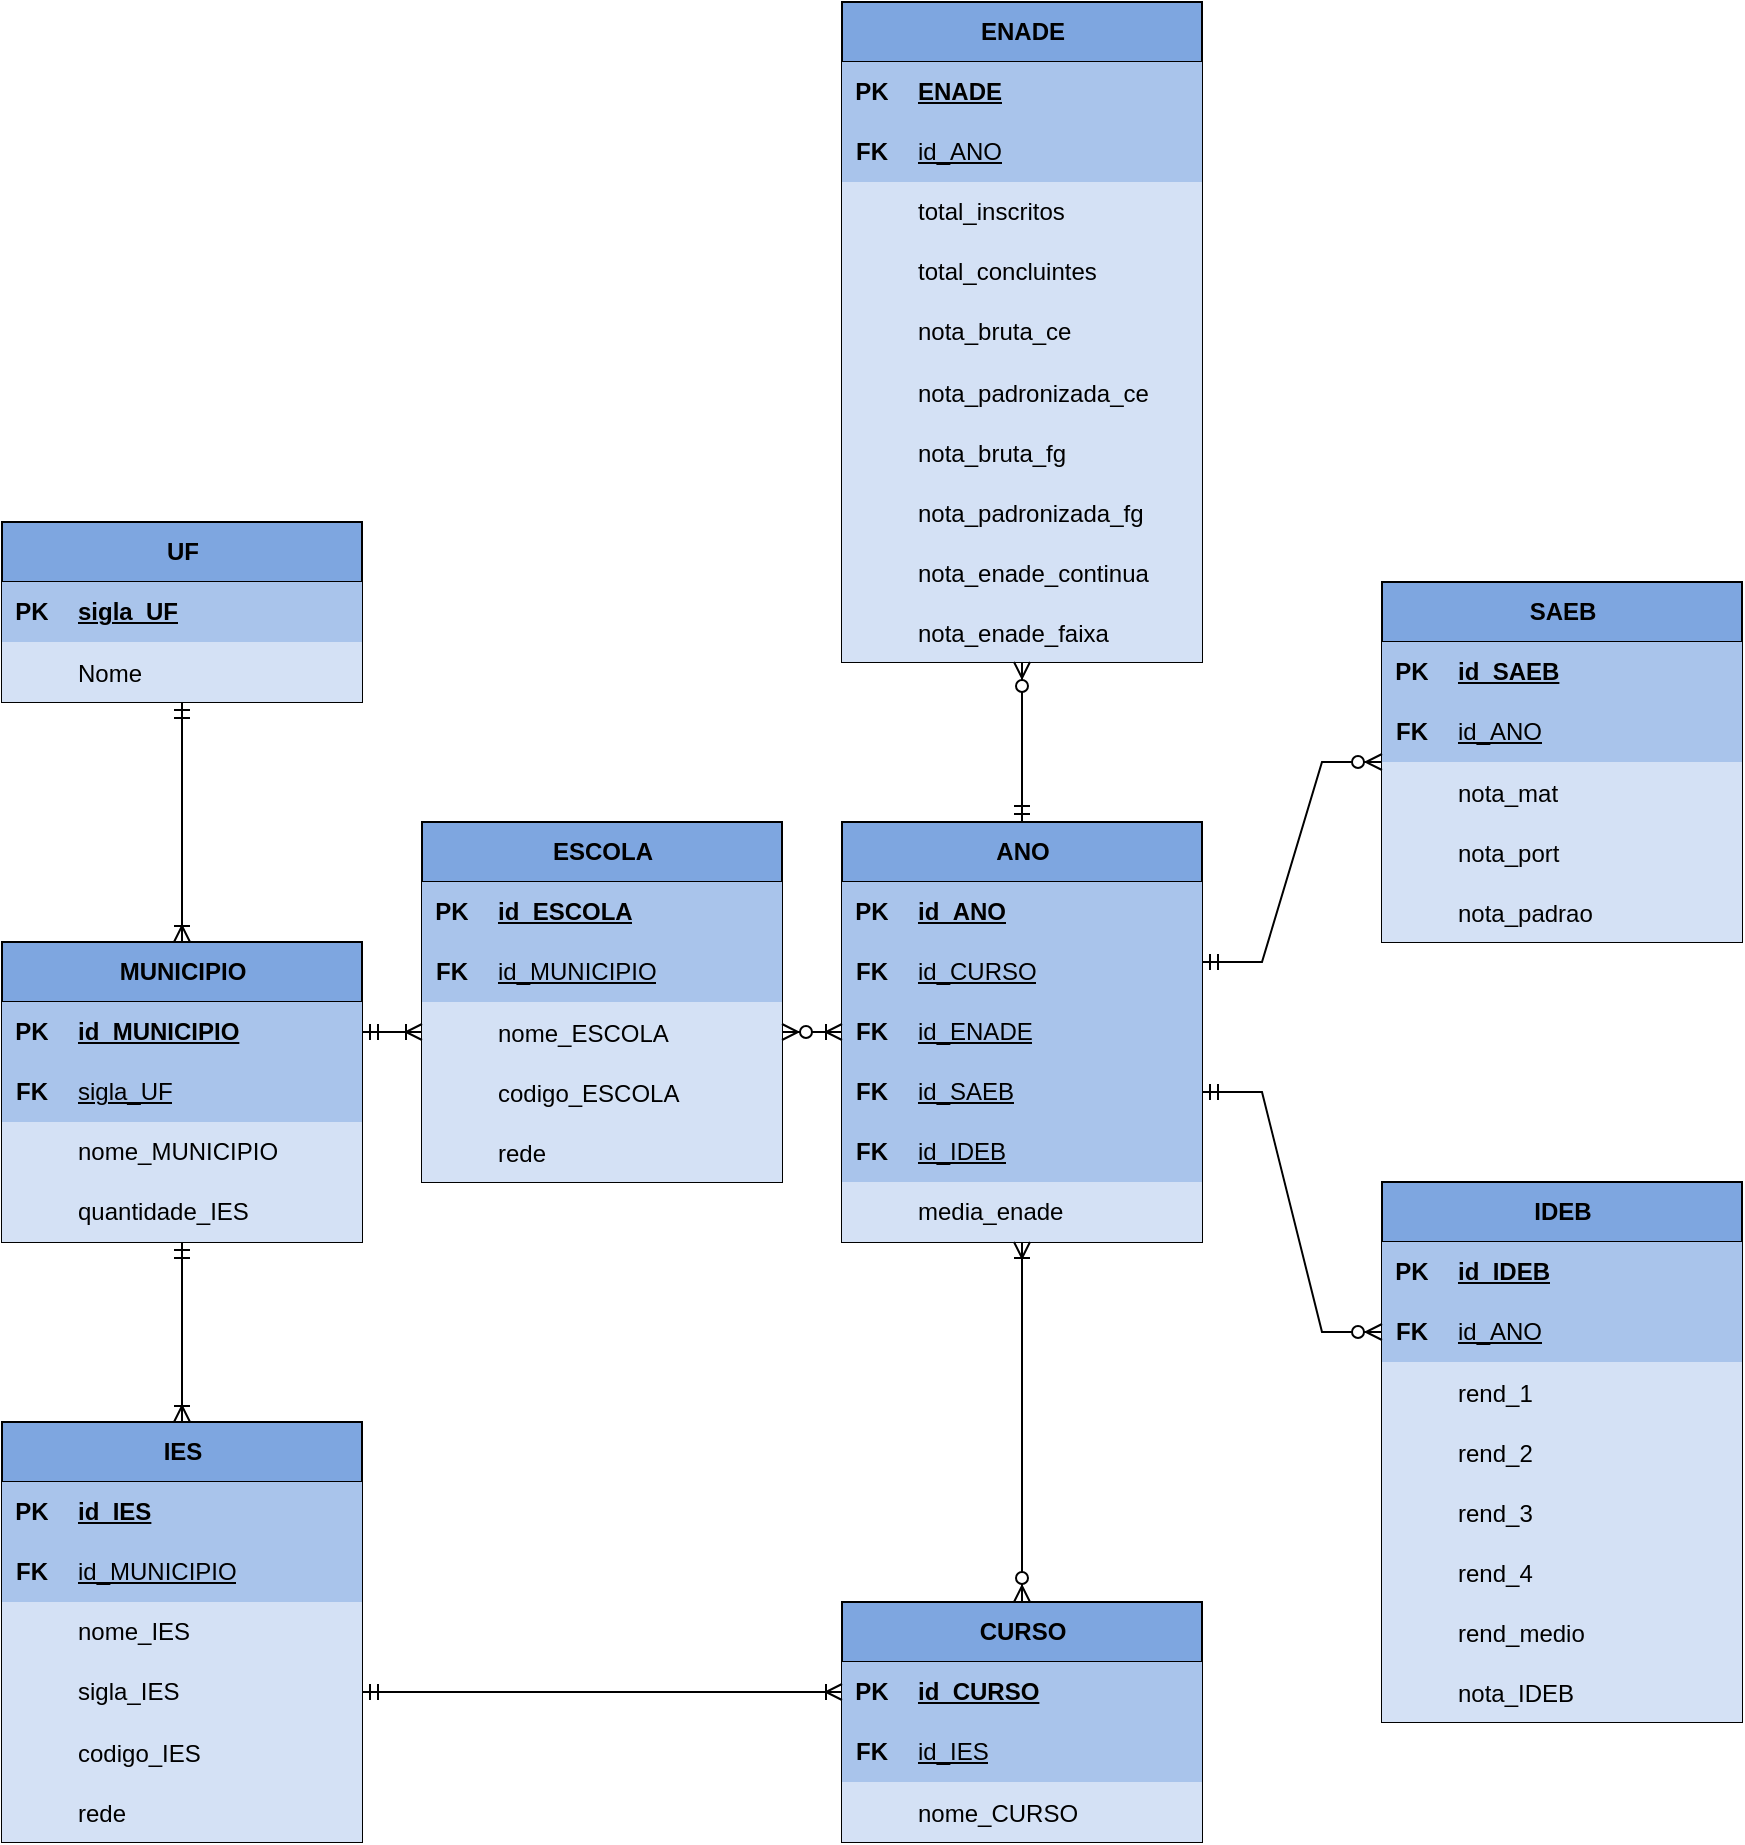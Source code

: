 <mxfile version="26.2.10">
  <diagram name="Page-1" id="yk5Jdl7THJBFAHRKWnVU">
    <mxGraphModel dx="1170" dy="3010" grid="1" gridSize="10" guides="1" tooltips="1" connect="1" arrows="1" fold="1" page="1" pageScale="1" pageWidth="850" pageHeight="1100" math="0" shadow="0">
      <root>
        <mxCell id="0" />
        <mxCell id="1" parent="0" />
        <mxCell id="OqA7PKF12Nes_VgWglZE-1" value="IES" style="shape=table;startSize=30;container=1;collapsible=1;childLayout=tableLayout;fixedRows=1;rowLines=0;fontStyle=1;align=center;resizeLast=1;html=1;fillColor=#7EA6E0;" parent="1" vertex="1">
          <mxGeometry x="320" y="400" width="180" height="210" as="geometry" />
        </mxCell>
        <mxCell id="OqA7PKF12Nes_VgWglZE-2" value="" style="shape=tableRow;horizontal=0;startSize=0;swimlaneHead=0;swimlaneBody=0;fillColor=none;collapsible=0;dropTarget=0;points=[[0,0.5],[1,0.5]];portConstraint=eastwest;top=0;left=0;right=0;bottom=1;" parent="OqA7PKF12Nes_VgWglZE-1" vertex="1">
          <mxGeometry y="30" width="180" height="30" as="geometry" />
        </mxCell>
        <mxCell id="OqA7PKF12Nes_VgWglZE-3" value="PK" style="shape=partialRectangle;connectable=0;fillColor=#A9C4EB;top=0;left=0;bottom=0;right=0;fontStyle=1;overflow=hidden;whiteSpace=wrap;html=1;" parent="OqA7PKF12Nes_VgWglZE-2" vertex="1">
          <mxGeometry width="30" height="30" as="geometry">
            <mxRectangle width="30" height="30" as="alternateBounds" />
          </mxGeometry>
        </mxCell>
        <mxCell id="OqA7PKF12Nes_VgWglZE-4" value="id_IES" style="shape=partialRectangle;connectable=0;fillColor=#A9C4EB;top=0;left=0;bottom=0;right=0;align=left;spacingLeft=6;fontStyle=5;overflow=hidden;whiteSpace=wrap;html=1;" parent="OqA7PKF12Nes_VgWglZE-2" vertex="1">
          <mxGeometry x="30" width="150" height="30" as="geometry">
            <mxRectangle width="150" height="30" as="alternateBounds" />
          </mxGeometry>
        </mxCell>
        <mxCell id="iJt-SOKbsyKcpbMUrwAf-49" value="" style="shape=tableRow;horizontal=0;startSize=0;swimlaneHead=0;swimlaneBody=0;fillColor=none;collapsible=0;dropTarget=0;points=[[0,0.5],[1,0.5]];portConstraint=eastwest;top=0;left=0;right=0;bottom=0;" parent="OqA7PKF12Nes_VgWglZE-1" vertex="1">
          <mxGeometry y="60" width="180" height="30" as="geometry" />
        </mxCell>
        <mxCell id="iJt-SOKbsyKcpbMUrwAf-50" value="&lt;b&gt;FK&lt;/b&gt;" style="shape=partialRectangle;connectable=0;fillColor=#A9C4EB;top=0;left=0;bottom=0;right=0;fontStyle=0;overflow=hidden;whiteSpace=wrap;html=1;" parent="iJt-SOKbsyKcpbMUrwAf-49" vertex="1">
          <mxGeometry width="30" height="30" as="geometry">
            <mxRectangle width="30" height="30" as="alternateBounds" />
          </mxGeometry>
        </mxCell>
        <mxCell id="iJt-SOKbsyKcpbMUrwAf-51" value="&lt;u&gt;id_MUNICIPIO&lt;/u&gt;" style="shape=partialRectangle;connectable=0;fillColor=#A9C4EB;top=0;left=0;bottom=0;right=0;align=left;spacingLeft=6;fontStyle=0;overflow=hidden;whiteSpace=wrap;html=1;" parent="iJt-SOKbsyKcpbMUrwAf-49" vertex="1">
          <mxGeometry x="30" width="150" height="30" as="geometry">
            <mxRectangle width="150" height="30" as="alternateBounds" />
          </mxGeometry>
        </mxCell>
        <mxCell id="OqA7PKF12Nes_VgWglZE-5" value="" style="shape=tableRow;horizontal=0;startSize=0;swimlaneHead=0;swimlaneBody=0;fillColor=#D4E1F5;collapsible=0;dropTarget=0;points=[[0,0.5],[1,0.5]];portConstraint=eastwest;top=0;left=0;right=0;bottom=0;" parent="OqA7PKF12Nes_VgWglZE-1" vertex="1">
          <mxGeometry y="90" width="180" height="30" as="geometry" />
        </mxCell>
        <mxCell id="OqA7PKF12Nes_VgWglZE-6" value="" style="shape=partialRectangle;connectable=0;fillColor=#D4E1F5;top=0;left=0;bottom=0;right=0;editable=1;overflow=hidden;whiteSpace=wrap;html=1;" parent="OqA7PKF12Nes_VgWglZE-5" vertex="1">
          <mxGeometry width="30" height="30" as="geometry">
            <mxRectangle width="30" height="30" as="alternateBounds" />
          </mxGeometry>
        </mxCell>
        <mxCell id="OqA7PKF12Nes_VgWglZE-7" value="nome_IES" style="shape=partialRectangle;connectable=0;fillColor=#D4E1F5;top=0;left=0;bottom=0;right=0;align=left;spacingLeft=6;overflow=hidden;whiteSpace=wrap;html=1;" parent="OqA7PKF12Nes_VgWglZE-5" vertex="1">
          <mxGeometry x="30" width="150" height="30" as="geometry">
            <mxRectangle width="150" height="30" as="alternateBounds" />
          </mxGeometry>
        </mxCell>
        <mxCell id="OqA7PKF12Nes_VgWglZE-8" value="" style="shape=tableRow;horizontal=0;startSize=0;swimlaneHead=0;swimlaneBody=0;fillColor=#D4E1F5;collapsible=0;dropTarget=0;points=[[0,0.5],[1,0.5]];portConstraint=eastwest;top=0;left=0;right=0;bottom=0;" parent="OqA7PKF12Nes_VgWglZE-1" vertex="1">
          <mxGeometry y="120" width="180" height="30" as="geometry" />
        </mxCell>
        <mxCell id="OqA7PKF12Nes_VgWglZE-9" value="" style="shape=partialRectangle;connectable=0;fillColor=#D4E1F5;top=0;left=0;bottom=0;right=0;editable=1;overflow=hidden;whiteSpace=wrap;html=1;" parent="OqA7PKF12Nes_VgWglZE-8" vertex="1">
          <mxGeometry width="30" height="30" as="geometry">
            <mxRectangle width="30" height="30" as="alternateBounds" />
          </mxGeometry>
        </mxCell>
        <mxCell id="OqA7PKF12Nes_VgWglZE-10" value="sigla_IES" style="shape=partialRectangle;connectable=0;fillColor=#D4E1F5;top=0;left=0;bottom=0;right=0;align=left;spacingLeft=6;overflow=hidden;whiteSpace=wrap;html=1;" parent="OqA7PKF12Nes_VgWglZE-8" vertex="1">
          <mxGeometry x="30" width="150" height="30" as="geometry">
            <mxRectangle width="150" height="30" as="alternateBounds" />
          </mxGeometry>
        </mxCell>
        <mxCell id="OqA7PKF12Nes_VgWglZE-128" value="" style="shape=tableRow;horizontal=0;startSize=0;swimlaneHead=0;swimlaneBody=0;fillColor=#D4E1F5;collapsible=0;dropTarget=0;points=[[0,0.5],[1,0.5]];portConstraint=eastwest;top=0;left=0;right=0;bottom=0;" parent="OqA7PKF12Nes_VgWglZE-1" vertex="1">
          <mxGeometry y="150" width="180" height="30" as="geometry" />
        </mxCell>
        <mxCell id="OqA7PKF12Nes_VgWglZE-129" value="" style="shape=partialRectangle;connectable=0;fillColor=#D4E1F5;top=0;left=0;bottom=0;right=0;editable=1;overflow=hidden;" parent="OqA7PKF12Nes_VgWglZE-128" vertex="1">
          <mxGeometry width="30" height="30" as="geometry">
            <mxRectangle width="30" height="30" as="alternateBounds" />
          </mxGeometry>
        </mxCell>
        <mxCell id="OqA7PKF12Nes_VgWglZE-130" value="codigo_IES" style="shape=partialRectangle;connectable=0;fillColor=#D4E1F5;top=0;left=0;bottom=0;right=0;align=left;spacingLeft=6;overflow=hidden;" parent="OqA7PKF12Nes_VgWglZE-128" vertex="1">
          <mxGeometry x="30" width="150" height="30" as="geometry">
            <mxRectangle width="150" height="30" as="alternateBounds" />
          </mxGeometry>
        </mxCell>
        <mxCell id="Yd-_DFkvCMk98T1BlaeW-1" value="" style="shape=tableRow;horizontal=0;startSize=0;swimlaneHead=0;swimlaneBody=0;fillColor=none;collapsible=0;dropTarget=0;points=[[0,0.5],[1,0.5]];portConstraint=eastwest;top=0;left=0;right=0;bottom=0;" vertex="1" parent="OqA7PKF12Nes_VgWglZE-1">
          <mxGeometry y="180" width="180" height="30" as="geometry" />
        </mxCell>
        <mxCell id="Yd-_DFkvCMk98T1BlaeW-2" value="" style="shape=partialRectangle;connectable=0;fillColor=#D4E1F5;top=0;left=0;bottom=0;right=0;editable=1;overflow=hidden;" vertex="1" parent="Yd-_DFkvCMk98T1BlaeW-1">
          <mxGeometry width="30" height="30" as="geometry">
            <mxRectangle width="30" height="30" as="alternateBounds" />
          </mxGeometry>
        </mxCell>
        <mxCell id="Yd-_DFkvCMk98T1BlaeW-3" value="rede" style="shape=partialRectangle;connectable=0;fillColor=#D4E1F5;top=0;left=0;bottom=0;right=0;align=left;spacingLeft=6;overflow=hidden;" vertex="1" parent="Yd-_DFkvCMk98T1BlaeW-1">
          <mxGeometry x="30" width="150" height="30" as="geometry">
            <mxRectangle width="150" height="30" as="alternateBounds" />
          </mxGeometry>
        </mxCell>
        <mxCell id="OqA7PKF12Nes_VgWglZE-27" value="UF" style="shape=table;startSize=30;container=1;collapsible=1;childLayout=tableLayout;fixedRows=1;rowLines=0;fontStyle=1;align=center;resizeLast=1;html=1;fillColor=#7EA6E0;" parent="1" vertex="1">
          <mxGeometry x="320" y="-50" width="180" height="90" as="geometry" />
        </mxCell>
        <mxCell id="OqA7PKF12Nes_VgWglZE-28" value="" style="shape=tableRow;horizontal=0;startSize=0;swimlaneHead=0;swimlaneBody=0;fillColor=none;collapsible=0;dropTarget=0;points=[[0,0.5],[1,0.5]];portConstraint=eastwest;top=0;left=0;right=0;bottom=1;" parent="OqA7PKF12Nes_VgWglZE-27" vertex="1">
          <mxGeometry y="30" width="180" height="30" as="geometry" />
        </mxCell>
        <mxCell id="OqA7PKF12Nes_VgWglZE-29" value="PK" style="shape=partialRectangle;connectable=0;fillColor=#A9C4EB;top=0;left=0;bottom=0;right=0;fontStyle=1;overflow=hidden;whiteSpace=wrap;html=1;" parent="OqA7PKF12Nes_VgWglZE-28" vertex="1">
          <mxGeometry width="30" height="30" as="geometry">
            <mxRectangle width="30" height="30" as="alternateBounds" />
          </mxGeometry>
        </mxCell>
        <mxCell id="OqA7PKF12Nes_VgWglZE-30" value="sigla_UF" style="shape=partialRectangle;connectable=0;fillColor=#A9C4EB;top=0;left=0;bottom=0;right=0;align=left;spacingLeft=6;fontStyle=5;overflow=hidden;whiteSpace=wrap;html=1;" parent="OqA7PKF12Nes_VgWglZE-28" vertex="1">
          <mxGeometry x="30" width="150" height="30" as="geometry">
            <mxRectangle width="150" height="30" as="alternateBounds" />
          </mxGeometry>
        </mxCell>
        <mxCell id="nEW3LdHrpw657mmEwk_A-55" value="" style="shape=tableRow;horizontal=0;startSize=0;swimlaneHead=0;swimlaneBody=0;fillColor=none;collapsible=0;dropTarget=0;points=[[0,0.5],[1,0.5]];portConstraint=eastwest;top=0;left=0;right=0;bottom=0;" parent="OqA7PKF12Nes_VgWglZE-27" vertex="1">
          <mxGeometry y="60" width="180" height="30" as="geometry" />
        </mxCell>
        <mxCell id="nEW3LdHrpw657mmEwk_A-56" value="" style="shape=partialRectangle;connectable=0;fillColor=#D4E1F5;top=0;left=0;bottom=0;right=0;editable=1;overflow=hidden;" parent="nEW3LdHrpw657mmEwk_A-55" vertex="1">
          <mxGeometry width="30" height="30" as="geometry">
            <mxRectangle width="30" height="30" as="alternateBounds" />
          </mxGeometry>
        </mxCell>
        <mxCell id="nEW3LdHrpw657mmEwk_A-57" value="Nome" style="shape=partialRectangle;connectable=0;fillColor=#D4E1F5;top=0;left=0;bottom=0;right=0;align=left;spacingLeft=6;overflow=hidden;" parent="nEW3LdHrpw657mmEwk_A-55" vertex="1">
          <mxGeometry x="30" width="150" height="30" as="geometry">
            <mxRectangle width="150" height="30" as="alternateBounds" />
          </mxGeometry>
        </mxCell>
        <mxCell id="OqA7PKF12Nes_VgWglZE-40" value="CURSO" style="shape=table;startSize=30;container=1;collapsible=1;childLayout=tableLayout;fixedRows=1;rowLines=0;fontStyle=1;align=center;resizeLast=1;html=1;fillColor=#7EA6E0;" parent="1" vertex="1">
          <mxGeometry x="740" y="490" width="180" height="120" as="geometry" />
        </mxCell>
        <mxCell id="OqA7PKF12Nes_VgWglZE-41" value="" style="shape=tableRow;horizontal=0;startSize=0;swimlaneHead=0;swimlaneBody=0;fillColor=none;collapsible=0;dropTarget=0;points=[[0,0.5],[1,0.5]];portConstraint=eastwest;top=0;left=0;right=0;bottom=1;" parent="OqA7PKF12Nes_VgWglZE-40" vertex="1">
          <mxGeometry y="30" width="180" height="30" as="geometry" />
        </mxCell>
        <mxCell id="OqA7PKF12Nes_VgWglZE-42" value="PK" style="shape=partialRectangle;connectable=0;fillColor=#A9C4EB;top=0;left=0;bottom=0;right=0;fontStyle=1;overflow=hidden;whiteSpace=wrap;html=1;" parent="OqA7PKF12Nes_VgWglZE-41" vertex="1">
          <mxGeometry width="30" height="30" as="geometry">
            <mxRectangle width="30" height="30" as="alternateBounds" />
          </mxGeometry>
        </mxCell>
        <mxCell id="OqA7PKF12Nes_VgWglZE-43" value="id_CURSO" style="shape=partialRectangle;connectable=0;fillColor=#A9C4EB;top=0;left=0;bottom=0;right=0;align=left;spacingLeft=6;fontStyle=5;overflow=hidden;whiteSpace=wrap;html=1;" parent="OqA7PKF12Nes_VgWglZE-41" vertex="1">
          <mxGeometry x="30" width="150" height="30" as="geometry">
            <mxRectangle width="150" height="30" as="alternateBounds" />
          </mxGeometry>
        </mxCell>
        <mxCell id="iJt-SOKbsyKcpbMUrwAf-46" value="" style="shape=tableRow;horizontal=0;startSize=0;swimlaneHead=0;swimlaneBody=0;fillColor=none;collapsible=0;dropTarget=0;points=[[0,0.5],[1,0.5]];portConstraint=eastwest;top=0;left=0;right=0;bottom=0;" parent="OqA7PKF12Nes_VgWglZE-40" vertex="1">
          <mxGeometry y="60" width="180" height="30" as="geometry" />
        </mxCell>
        <mxCell id="iJt-SOKbsyKcpbMUrwAf-47" value="&lt;b&gt;FK&lt;/b&gt;" style="shape=partialRectangle;connectable=0;fillColor=#A9C4EB;top=0;left=0;bottom=0;right=0;fontStyle=0;overflow=hidden;whiteSpace=wrap;html=1;" parent="iJt-SOKbsyKcpbMUrwAf-46" vertex="1">
          <mxGeometry width="30" height="30" as="geometry">
            <mxRectangle width="30" height="30" as="alternateBounds" />
          </mxGeometry>
        </mxCell>
        <mxCell id="iJt-SOKbsyKcpbMUrwAf-48" value="&lt;u&gt;id_IES&lt;/u&gt;" style="shape=partialRectangle;connectable=0;fillColor=#A9C4EB;top=0;left=0;bottom=0;right=0;align=left;spacingLeft=6;fontStyle=0;overflow=hidden;whiteSpace=wrap;html=1;" parent="iJt-SOKbsyKcpbMUrwAf-46" vertex="1">
          <mxGeometry x="30" width="150" height="30" as="geometry">
            <mxRectangle width="150" height="30" as="alternateBounds" />
          </mxGeometry>
        </mxCell>
        <mxCell id="nEW3LdHrpw657mmEwk_A-1" value="" style="shape=tableRow;horizontal=0;startSize=0;swimlaneHead=0;swimlaneBody=0;fillColor=none;collapsible=0;dropTarget=0;points=[[0,0.5],[1,0.5]];portConstraint=eastwest;top=0;left=0;right=0;bottom=0;" parent="OqA7PKF12Nes_VgWglZE-40" vertex="1">
          <mxGeometry y="90" width="180" height="30" as="geometry" />
        </mxCell>
        <mxCell id="nEW3LdHrpw657mmEwk_A-2" value="" style="shape=partialRectangle;connectable=0;fillColor=#D4E1F5;top=0;left=0;bottom=0;right=0;editable=1;overflow=hidden;" parent="nEW3LdHrpw657mmEwk_A-1" vertex="1">
          <mxGeometry width="30" height="30" as="geometry">
            <mxRectangle width="30" height="30" as="alternateBounds" />
          </mxGeometry>
        </mxCell>
        <mxCell id="nEW3LdHrpw657mmEwk_A-3" value="nome_CURSO                  " style="shape=partialRectangle;connectable=0;fillColor=#D4E1F5;top=0;left=0;bottom=0;right=0;align=left;spacingLeft=6;overflow=hidden;" parent="nEW3LdHrpw657mmEwk_A-1" vertex="1">
          <mxGeometry x="30" width="150" height="30" as="geometry">
            <mxRectangle width="150" height="30" as="alternateBounds" />
          </mxGeometry>
        </mxCell>
        <mxCell id="iJt-SOKbsyKcpbMUrwAf-4" value="ANO" style="shape=table;startSize=30;container=1;collapsible=1;childLayout=tableLayout;fixedRows=1;rowLines=0;fontStyle=1;align=center;resizeLast=1;html=1;fillColor=#7EA6E0;" parent="1" vertex="1">
          <mxGeometry x="740" y="100" width="180" height="210" as="geometry" />
        </mxCell>
        <mxCell id="iJt-SOKbsyKcpbMUrwAf-5" value="" style="shape=tableRow;horizontal=0;startSize=0;swimlaneHead=0;swimlaneBody=0;fillColor=none;collapsible=0;dropTarget=0;points=[[0,0.5],[1,0.5]];portConstraint=eastwest;top=0;left=0;right=0;bottom=1;" parent="iJt-SOKbsyKcpbMUrwAf-4" vertex="1">
          <mxGeometry y="30" width="180" height="30" as="geometry" />
        </mxCell>
        <mxCell id="iJt-SOKbsyKcpbMUrwAf-6" value="PK" style="shape=partialRectangle;connectable=0;fillColor=#A9C4EB;top=0;left=0;bottom=0;right=0;fontStyle=1;overflow=hidden;whiteSpace=wrap;html=1;" parent="iJt-SOKbsyKcpbMUrwAf-5" vertex="1">
          <mxGeometry width="30" height="30" as="geometry">
            <mxRectangle width="30" height="30" as="alternateBounds" />
          </mxGeometry>
        </mxCell>
        <mxCell id="iJt-SOKbsyKcpbMUrwAf-7" value="id_ANO" style="shape=partialRectangle;connectable=0;fillColor=#A9C4EB;top=0;left=0;bottom=0;right=0;align=left;spacingLeft=6;fontStyle=5;overflow=hidden;whiteSpace=wrap;html=1;" parent="iJt-SOKbsyKcpbMUrwAf-5" vertex="1">
          <mxGeometry x="30" width="150" height="30" as="geometry">
            <mxRectangle width="150" height="30" as="alternateBounds" />
          </mxGeometry>
        </mxCell>
        <mxCell id="iJt-SOKbsyKcpbMUrwAf-43" value="" style="shape=tableRow;horizontal=0;startSize=0;swimlaneHead=0;swimlaneBody=0;fillColor=#A9C4EB;collapsible=0;dropTarget=0;points=[[0,0.5],[1,0.5]];portConstraint=eastwest;top=0;left=0;right=0;bottom=0;" parent="iJt-SOKbsyKcpbMUrwAf-4" vertex="1">
          <mxGeometry y="60" width="180" height="30" as="geometry" />
        </mxCell>
        <mxCell id="iJt-SOKbsyKcpbMUrwAf-44" value="&lt;b&gt;FK&lt;/b&gt;" style="shape=partialRectangle;connectable=0;fillColor=none;top=0;left=0;bottom=0;right=0;fontStyle=0;overflow=hidden;whiteSpace=wrap;html=1;" parent="iJt-SOKbsyKcpbMUrwAf-43" vertex="1">
          <mxGeometry width="30" height="30" as="geometry">
            <mxRectangle width="30" height="30" as="alternateBounds" />
          </mxGeometry>
        </mxCell>
        <mxCell id="iJt-SOKbsyKcpbMUrwAf-45" value="&lt;u&gt;id_CURSO&lt;/u&gt;" style="shape=partialRectangle;connectable=0;fillColor=none;top=0;left=0;bottom=0;right=0;align=left;spacingLeft=6;fontStyle=0;overflow=hidden;whiteSpace=wrap;html=1;" parent="iJt-SOKbsyKcpbMUrwAf-43" vertex="1">
          <mxGeometry x="30" width="150" height="30" as="geometry">
            <mxRectangle width="150" height="30" as="alternateBounds" />
          </mxGeometry>
        </mxCell>
        <mxCell id="Yd-_DFkvCMk98T1BlaeW-7" value="" style="shape=tableRow;horizontal=0;startSize=0;swimlaneHead=0;swimlaneBody=0;fillColor=none;collapsible=0;dropTarget=0;points=[[0,0.5],[1,0.5]];portConstraint=eastwest;top=0;left=0;right=0;bottom=0;" vertex="1" parent="iJt-SOKbsyKcpbMUrwAf-4">
          <mxGeometry y="90" width="180" height="30" as="geometry" />
        </mxCell>
        <mxCell id="Yd-_DFkvCMk98T1BlaeW-8" value="&lt;b&gt;FK&lt;/b&gt;" style="shape=partialRectangle;connectable=0;fillColor=#A9C4EB;top=0;left=0;bottom=0;right=0;fontStyle=0;overflow=hidden;whiteSpace=wrap;html=1;" vertex="1" parent="Yd-_DFkvCMk98T1BlaeW-7">
          <mxGeometry width="30" height="30" as="geometry">
            <mxRectangle width="30" height="30" as="alternateBounds" />
          </mxGeometry>
        </mxCell>
        <mxCell id="Yd-_DFkvCMk98T1BlaeW-9" value="&lt;u&gt;id_ENADE&lt;/u&gt;" style="shape=partialRectangle;connectable=0;fillColor=#A9C4EB;top=0;left=0;bottom=0;right=0;align=left;spacingLeft=6;fontStyle=0;overflow=hidden;whiteSpace=wrap;html=1;" vertex="1" parent="Yd-_DFkvCMk98T1BlaeW-7">
          <mxGeometry x="30" width="150" height="30" as="geometry">
            <mxRectangle width="150" height="30" as="alternateBounds" />
          </mxGeometry>
        </mxCell>
        <mxCell id="Yd-_DFkvCMk98T1BlaeW-10" value="" style="shape=tableRow;horizontal=0;startSize=0;swimlaneHead=0;swimlaneBody=0;fillColor=#A9C4EB;collapsible=0;dropTarget=0;points=[[0,0.5],[1,0.5]];portConstraint=eastwest;top=0;left=0;right=0;bottom=0;" vertex="1" parent="iJt-SOKbsyKcpbMUrwAf-4">
          <mxGeometry y="120" width="180" height="30" as="geometry" />
        </mxCell>
        <mxCell id="Yd-_DFkvCMk98T1BlaeW-11" value="&lt;b&gt;FK&lt;/b&gt;" style="shape=partialRectangle;connectable=0;fillColor=none;top=0;left=0;bottom=0;right=0;fontStyle=0;overflow=hidden;whiteSpace=wrap;html=1;" vertex="1" parent="Yd-_DFkvCMk98T1BlaeW-10">
          <mxGeometry width="30" height="30" as="geometry">
            <mxRectangle width="30" height="30" as="alternateBounds" />
          </mxGeometry>
        </mxCell>
        <mxCell id="Yd-_DFkvCMk98T1BlaeW-12" value="&lt;u&gt;id_SAEB&lt;/u&gt;" style="shape=partialRectangle;connectable=0;fillColor=none;top=0;left=0;bottom=0;right=0;align=left;spacingLeft=6;fontStyle=0;overflow=hidden;whiteSpace=wrap;html=1;" vertex="1" parent="Yd-_DFkvCMk98T1BlaeW-10">
          <mxGeometry x="30" width="150" height="30" as="geometry">
            <mxRectangle width="150" height="30" as="alternateBounds" />
          </mxGeometry>
        </mxCell>
        <mxCell id="Yd-_DFkvCMk98T1BlaeW-4" value="" style="shape=tableRow;horizontal=0;startSize=0;swimlaneHead=0;swimlaneBody=0;fillColor=none;collapsible=0;dropTarget=0;points=[[0,0.5],[1,0.5]];portConstraint=eastwest;top=0;left=0;right=0;bottom=0;" vertex="1" parent="iJt-SOKbsyKcpbMUrwAf-4">
          <mxGeometry y="150" width="180" height="30" as="geometry" />
        </mxCell>
        <mxCell id="Yd-_DFkvCMk98T1BlaeW-5" value="&lt;b&gt;FK&lt;/b&gt;" style="shape=partialRectangle;connectable=0;fillColor=#A9C4EB;top=0;left=0;bottom=0;right=0;fontStyle=0;overflow=hidden;whiteSpace=wrap;html=1;" vertex="1" parent="Yd-_DFkvCMk98T1BlaeW-4">
          <mxGeometry width="30" height="30" as="geometry">
            <mxRectangle width="30" height="30" as="alternateBounds" />
          </mxGeometry>
        </mxCell>
        <mxCell id="Yd-_DFkvCMk98T1BlaeW-6" value="&lt;u&gt;id_IDEB&lt;/u&gt;" style="shape=partialRectangle;connectable=0;fillColor=#A9C4EB;top=0;left=0;bottom=0;right=0;align=left;spacingLeft=6;fontStyle=0;overflow=hidden;whiteSpace=wrap;html=1;" vertex="1" parent="Yd-_DFkvCMk98T1BlaeW-4">
          <mxGeometry x="30" width="150" height="30" as="geometry">
            <mxRectangle width="150" height="30" as="alternateBounds" />
          </mxGeometry>
        </mxCell>
        <mxCell id="iJt-SOKbsyKcpbMUrwAf-8" value="" style="shape=tableRow;horizontal=0;startSize=0;swimlaneHead=0;swimlaneBody=0;fillColor=none;collapsible=0;dropTarget=0;points=[[0,0.5],[1,0.5]];portConstraint=eastwest;top=0;left=0;right=0;bottom=0;" parent="iJt-SOKbsyKcpbMUrwAf-4" vertex="1">
          <mxGeometry y="180" width="180" height="30" as="geometry" />
        </mxCell>
        <mxCell id="iJt-SOKbsyKcpbMUrwAf-9" value="" style="shape=partialRectangle;connectable=0;fillColor=#D4E1F5;top=0;left=0;bottom=0;right=0;editable=1;overflow=hidden;whiteSpace=wrap;html=1;" parent="iJt-SOKbsyKcpbMUrwAf-8" vertex="1">
          <mxGeometry width="30" height="30" as="geometry">
            <mxRectangle width="30" height="30" as="alternateBounds" />
          </mxGeometry>
        </mxCell>
        <mxCell id="iJt-SOKbsyKcpbMUrwAf-10" value="media_enade" style="shape=partialRectangle;connectable=0;fillColor=#D4E1F5;top=0;left=0;bottom=0;right=0;align=left;spacingLeft=6;overflow=hidden;whiteSpace=wrap;html=1;" parent="iJt-SOKbsyKcpbMUrwAf-8" vertex="1">
          <mxGeometry x="30" width="150" height="30" as="geometry">
            <mxRectangle width="150" height="30" as="alternateBounds" />
          </mxGeometry>
        </mxCell>
        <mxCell id="iJt-SOKbsyKcpbMUrwAf-20" value="MUNICIPIO" style="shape=table;startSize=30;container=1;collapsible=1;childLayout=tableLayout;fixedRows=1;rowLines=0;fontStyle=1;align=center;resizeLast=1;html=1;fillColor=#7EA6E0;strokeColor=#000000;" parent="1" vertex="1">
          <mxGeometry x="320" y="160" width="180" height="150" as="geometry" />
        </mxCell>
        <mxCell id="iJt-SOKbsyKcpbMUrwAf-21" value="" style="shape=tableRow;horizontal=0;startSize=0;swimlaneHead=0;swimlaneBody=0;fillColor=none;collapsible=0;dropTarget=0;points=[[0,0.5],[1,0.5]];portConstraint=eastwest;top=0;left=0;right=0;bottom=1;" parent="iJt-SOKbsyKcpbMUrwAf-20" vertex="1">
          <mxGeometry y="30" width="180" height="30" as="geometry" />
        </mxCell>
        <mxCell id="iJt-SOKbsyKcpbMUrwAf-22" value="PK" style="shape=partialRectangle;connectable=0;fillColor=#A9C4EB;top=0;left=0;bottom=0;right=0;fontStyle=1;overflow=hidden;whiteSpace=wrap;html=1;" parent="iJt-SOKbsyKcpbMUrwAf-21" vertex="1">
          <mxGeometry width="30" height="30" as="geometry">
            <mxRectangle width="30" height="30" as="alternateBounds" />
          </mxGeometry>
        </mxCell>
        <mxCell id="iJt-SOKbsyKcpbMUrwAf-23" value="id_MUNICIPIO" style="shape=partialRectangle;connectable=0;fillColor=#A9C4EB;top=0;left=0;bottom=0;right=0;align=left;spacingLeft=6;fontStyle=5;overflow=hidden;whiteSpace=wrap;html=1;" parent="iJt-SOKbsyKcpbMUrwAf-21" vertex="1">
          <mxGeometry x="30" width="150" height="30" as="geometry">
            <mxRectangle width="150" height="30" as="alternateBounds" />
          </mxGeometry>
        </mxCell>
        <mxCell id="iJt-SOKbsyKcpbMUrwAf-24" value="" style="shape=tableRow;horizontal=0;startSize=0;swimlaneHead=0;swimlaneBody=0;fillColor=#D4E1F5;collapsible=0;dropTarget=0;points=[[0,0.5],[1,0.5]];portConstraint=eastwest;top=0;left=0;right=0;bottom=0;" parent="iJt-SOKbsyKcpbMUrwAf-20" vertex="1">
          <mxGeometry y="60" width="180" height="30" as="geometry" />
        </mxCell>
        <mxCell id="iJt-SOKbsyKcpbMUrwAf-25" value="&lt;b&gt;FK&lt;/b&gt;" style="shape=partialRectangle;connectable=0;fillColor=#A9C4EB;top=0;left=0;bottom=0;right=0;editable=1;overflow=hidden;whiteSpace=wrap;html=1;" parent="iJt-SOKbsyKcpbMUrwAf-24" vertex="1">
          <mxGeometry width="30" height="30" as="geometry">
            <mxRectangle width="30" height="30" as="alternateBounds" />
          </mxGeometry>
        </mxCell>
        <mxCell id="iJt-SOKbsyKcpbMUrwAf-26" value="&lt;u&gt;sigla_UF&lt;/u&gt;" style="shape=partialRectangle;connectable=0;fillColor=#A9C4EB;top=0;left=0;bottom=0;right=0;align=left;spacingLeft=6;overflow=hidden;whiteSpace=wrap;html=1;" parent="iJt-SOKbsyKcpbMUrwAf-24" vertex="1">
          <mxGeometry x="30" width="150" height="30" as="geometry">
            <mxRectangle width="150" height="30" as="alternateBounds" />
          </mxGeometry>
        </mxCell>
        <mxCell id="iJt-SOKbsyKcpbMUrwAf-27" value="" style="shape=tableRow;horizontal=0;startSize=0;swimlaneHead=0;swimlaneBody=0;fillColor=#D4E1F5;collapsible=0;dropTarget=0;points=[[0,0.5],[1,0.5]];portConstraint=eastwest;top=0;left=0;right=0;bottom=0;" parent="iJt-SOKbsyKcpbMUrwAf-20" vertex="1">
          <mxGeometry y="90" width="180" height="30" as="geometry" />
        </mxCell>
        <mxCell id="iJt-SOKbsyKcpbMUrwAf-28" value="" style="shape=partialRectangle;connectable=0;fillColor=#D4E1F5;top=0;left=0;bottom=0;right=0;editable=1;overflow=hidden;whiteSpace=wrap;html=1;" parent="iJt-SOKbsyKcpbMUrwAf-27" vertex="1">
          <mxGeometry width="30" height="30" as="geometry">
            <mxRectangle width="30" height="30" as="alternateBounds" />
          </mxGeometry>
        </mxCell>
        <mxCell id="iJt-SOKbsyKcpbMUrwAf-29" value="nome_MUNICIPIO" style="shape=partialRectangle;connectable=0;fillColor=#D4E1F5;top=0;left=0;bottom=0;right=0;align=left;spacingLeft=6;overflow=hidden;whiteSpace=wrap;html=1;" parent="iJt-SOKbsyKcpbMUrwAf-27" vertex="1">
          <mxGeometry x="30" width="150" height="30" as="geometry">
            <mxRectangle width="150" height="30" as="alternateBounds" />
          </mxGeometry>
        </mxCell>
        <mxCell id="iJt-SOKbsyKcpbMUrwAf-30" value="" style="shape=tableRow;horizontal=0;startSize=0;swimlaneHead=0;swimlaneBody=0;fillColor=#D4E1F5;collapsible=0;dropTarget=0;points=[[0,0.5],[1,0.5]];portConstraint=eastwest;top=0;left=0;right=0;bottom=0;" parent="iJt-SOKbsyKcpbMUrwAf-20" vertex="1">
          <mxGeometry y="120" width="180" height="30" as="geometry" />
        </mxCell>
        <mxCell id="iJt-SOKbsyKcpbMUrwAf-31" value="" style="shape=partialRectangle;connectable=0;fillColor=#D4E1F5;top=0;left=0;bottom=0;right=0;editable=1;overflow=hidden;whiteSpace=wrap;html=1;" parent="iJt-SOKbsyKcpbMUrwAf-30" vertex="1">
          <mxGeometry width="30" height="30" as="geometry">
            <mxRectangle width="30" height="30" as="alternateBounds" />
          </mxGeometry>
        </mxCell>
        <mxCell id="iJt-SOKbsyKcpbMUrwAf-32" value="quantidade_IES" style="shape=partialRectangle;connectable=0;fillColor=#D4E1F5;top=0;left=0;bottom=0;right=0;align=left;spacingLeft=6;overflow=hidden;whiteSpace=wrap;html=1;" parent="iJt-SOKbsyKcpbMUrwAf-30" vertex="1">
          <mxGeometry x="30" width="150" height="30" as="geometry">
            <mxRectangle width="150" height="30" as="alternateBounds" />
          </mxGeometry>
        </mxCell>
        <mxCell id="iJt-SOKbsyKcpbMUrwAf-39" value="" style="fontSize=12;html=1;endArrow=ERoneToMany;startArrow=ERmandOne;rounded=0;exitX=0.5;exitY=1;exitDx=0;exitDy=0;entryX=0.5;entryY=0;entryDx=0;entryDy=0;" parent="1" source="OqA7PKF12Nes_VgWglZE-27" target="iJt-SOKbsyKcpbMUrwAf-20" edge="1">
          <mxGeometry width="100" height="100" relative="1" as="geometry">
            <mxPoint x="400" y="260" as="sourcePoint" />
            <mxPoint x="470" y="190" as="targetPoint" />
          </mxGeometry>
        </mxCell>
        <mxCell id="iJt-SOKbsyKcpbMUrwAf-40" value="" style="fontSize=12;html=1;endArrow=ERoneToMany;startArrow=ERmandOne;rounded=0;entryX=0.5;entryY=0;entryDx=0;entryDy=0;exitX=0.5;exitY=1;exitDx=0;exitDy=0;" parent="1" source="iJt-SOKbsyKcpbMUrwAf-20" target="OqA7PKF12Nes_VgWglZE-1" edge="1">
          <mxGeometry width="100" height="100" relative="1" as="geometry">
            <mxPoint x="440" y="470" as="sourcePoint" />
            <mxPoint x="420" y="250" as="targetPoint" />
          </mxGeometry>
        </mxCell>
        <mxCell id="iJt-SOKbsyKcpbMUrwAf-41" value="" style="fontSize=12;html=1;endArrow=ERoneToMany;startArrow=ERmandOne;rounded=0;entryX=0;entryY=0.5;entryDx=0;entryDy=0;exitX=1;exitY=0.5;exitDx=0;exitDy=0;" parent="1" source="OqA7PKF12Nes_VgWglZE-8" target="OqA7PKF12Nes_VgWglZE-41" edge="1">
          <mxGeometry width="100" height="100" relative="1" as="geometry">
            <mxPoint x="420" y="460" as="sourcePoint" />
            <mxPoint x="420" y="530" as="targetPoint" />
          </mxGeometry>
        </mxCell>
        <mxCell id="Yd-_DFkvCMk98T1BlaeW-13" value="ENADE " style="shape=table;startSize=30;container=1;collapsible=1;childLayout=tableLayout;fixedRows=1;rowLines=0;fontStyle=1;align=center;resizeLast=1;html=1;fillColor=#7EA6E0;" vertex="1" parent="1">
          <mxGeometry x="740" y="-310" width="180" height="330" as="geometry" />
        </mxCell>
        <mxCell id="Yd-_DFkvCMk98T1BlaeW-14" value="" style="shape=tableRow;horizontal=0;startSize=0;swimlaneHead=0;swimlaneBody=0;fillColor=none;collapsible=0;dropTarget=0;points=[[0,0.5],[1,0.5]];portConstraint=eastwest;top=0;left=0;right=0;bottom=1;" vertex="1" parent="Yd-_DFkvCMk98T1BlaeW-13">
          <mxGeometry y="30" width="180" height="30" as="geometry" />
        </mxCell>
        <mxCell id="Yd-_DFkvCMk98T1BlaeW-15" value="PK" style="shape=partialRectangle;connectable=0;fillColor=#A9C4EB;top=0;left=0;bottom=0;right=0;fontStyle=1;overflow=hidden;whiteSpace=wrap;html=1;" vertex="1" parent="Yd-_DFkvCMk98T1BlaeW-14">
          <mxGeometry width="30" height="30" as="geometry">
            <mxRectangle width="30" height="30" as="alternateBounds" />
          </mxGeometry>
        </mxCell>
        <mxCell id="Yd-_DFkvCMk98T1BlaeW-16" value="ENADE" style="shape=partialRectangle;connectable=0;fillColor=#A9C4EB;top=0;left=0;bottom=0;right=0;align=left;spacingLeft=6;fontStyle=5;overflow=hidden;whiteSpace=wrap;html=1;" vertex="1" parent="Yd-_DFkvCMk98T1BlaeW-14">
          <mxGeometry x="30" width="150" height="30" as="geometry">
            <mxRectangle width="150" height="30" as="alternateBounds" />
          </mxGeometry>
        </mxCell>
        <mxCell id="Yd-_DFkvCMk98T1BlaeW-41" value="" style="shape=tableRow;horizontal=0;startSize=0;swimlaneHead=0;swimlaneBody=0;fillColor=none;collapsible=0;dropTarget=0;points=[[0,0.5],[1,0.5]];portConstraint=eastwest;top=0;left=0;right=0;bottom=0;" vertex="1" parent="Yd-_DFkvCMk98T1BlaeW-13">
          <mxGeometry y="60" width="180" height="30" as="geometry" />
        </mxCell>
        <mxCell id="Yd-_DFkvCMk98T1BlaeW-42" value="&lt;b&gt;FK&lt;/b&gt;" style="shape=partialRectangle;connectable=0;fillColor=#A9C4EB;top=0;left=0;bottom=0;right=0;fontStyle=0;overflow=hidden;whiteSpace=wrap;html=1;" vertex="1" parent="Yd-_DFkvCMk98T1BlaeW-41">
          <mxGeometry width="30" height="30" as="geometry">
            <mxRectangle width="30" height="30" as="alternateBounds" />
          </mxGeometry>
        </mxCell>
        <mxCell id="Yd-_DFkvCMk98T1BlaeW-43" value="&lt;u&gt;id_ANO&lt;/u&gt;" style="shape=partialRectangle;connectable=0;fillColor=#A9C4EB;top=0;left=0;bottom=0;right=0;align=left;spacingLeft=6;fontStyle=0;overflow=hidden;whiteSpace=wrap;html=1;" vertex="1" parent="Yd-_DFkvCMk98T1BlaeW-41">
          <mxGeometry x="30" width="150" height="30" as="geometry">
            <mxRectangle width="150" height="30" as="alternateBounds" />
          </mxGeometry>
        </mxCell>
        <mxCell id="Yd-_DFkvCMk98T1BlaeW-17" value="" style="shape=tableRow;horizontal=0;startSize=0;swimlaneHead=0;swimlaneBody=0;fillColor=none;collapsible=0;dropTarget=0;points=[[0,0.5],[1,0.5]];portConstraint=eastwest;top=0;left=0;right=0;bottom=0;" vertex="1" parent="Yd-_DFkvCMk98T1BlaeW-13">
          <mxGeometry y="90" width="180" height="30" as="geometry" />
        </mxCell>
        <mxCell id="Yd-_DFkvCMk98T1BlaeW-18" value="" style="shape=partialRectangle;connectable=0;fillColor=#D4E1F5;top=0;left=0;bottom=0;right=0;editable=1;overflow=hidden;whiteSpace=wrap;html=1;" vertex="1" parent="Yd-_DFkvCMk98T1BlaeW-17">
          <mxGeometry width="30" height="30" as="geometry">
            <mxRectangle width="30" height="30" as="alternateBounds" />
          </mxGeometry>
        </mxCell>
        <mxCell id="Yd-_DFkvCMk98T1BlaeW-19" value="&lt;div&gt;total_inscritos&lt;/div&gt;" style="shape=partialRectangle;connectable=0;fillColor=#D4E1F5;top=0;left=0;bottom=0;right=0;align=left;spacingLeft=6;overflow=hidden;whiteSpace=wrap;html=1;" vertex="1" parent="Yd-_DFkvCMk98T1BlaeW-17">
          <mxGeometry x="30" width="150" height="30" as="geometry">
            <mxRectangle width="150" height="30" as="alternateBounds" />
          </mxGeometry>
        </mxCell>
        <mxCell id="Yd-_DFkvCMk98T1BlaeW-20" value="" style="shape=tableRow;horizontal=0;startSize=0;swimlaneHead=0;swimlaneBody=0;fillColor=none;collapsible=0;dropTarget=0;points=[[0,0.5],[1,0.5]];portConstraint=eastwest;top=0;left=0;right=0;bottom=0;" vertex="1" parent="Yd-_DFkvCMk98T1BlaeW-13">
          <mxGeometry y="120" width="180" height="30" as="geometry" />
        </mxCell>
        <mxCell id="Yd-_DFkvCMk98T1BlaeW-21" value="" style="shape=partialRectangle;connectable=0;fillColor=#D4E1F5;top=0;left=0;bottom=0;right=0;editable=1;overflow=hidden;whiteSpace=wrap;html=1;" vertex="1" parent="Yd-_DFkvCMk98T1BlaeW-20">
          <mxGeometry width="30" height="30" as="geometry">
            <mxRectangle width="30" height="30" as="alternateBounds" />
          </mxGeometry>
        </mxCell>
        <mxCell id="Yd-_DFkvCMk98T1BlaeW-22" value="total_concluintes" style="shape=partialRectangle;connectable=0;fillColor=#D4E1F5;top=0;left=0;bottom=0;right=0;align=left;spacingLeft=6;overflow=hidden;whiteSpace=wrap;html=1;" vertex="1" parent="Yd-_DFkvCMk98T1BlaeW-20">
          <mxGeometry x="30" width="150" height="30" as="geometry">
            <mxRectangle width="150" height="30" as="alternateBounds" />
          </mxGeometry>
        </mxCell>
        <mxCell id="Yd-_DFkvCMk98T1BlaeW-23" value="" style="shape=tableRow;horizontal=0;startSize=0;swimlaneHead=0;swimlaneBody=0;fillColor=none;collapsible=0;dropTarget=0;points=[[0,0.5],[1,0.5]];portConstraint=eastwest;top=0;left=0;right=0;bottom=0;" vertex="1" parent="Yd-_DFkvCMk98T1BlaeW-13">
          <mxGeometry y="150" width="180" height="30" as="geometry" />
        </mxCell>
        <mxCell id="Yd-_DFkvCMk98T1BlaeW-24" value="" style="shape=partialRectangle;connectable=0;fillColor=#D4E1F5;top=0;left=0;bottom=0;right=0;editable=1;overflow=hidden;whiteSpace=wrap;html=1;" vertex="1" parent="Yd-_DFkvCMk98T1BlaeW-23">
          <mxGeometry width="30" height="30" as="geometry">
            <mxRectangle width="30" height="30" as="alternateBounds" />
          </mxGeometry>
        </mxCell>
        <mxCell id="Yd-_DFkvCMk98T1BlaeW-25" value="nota_bruta_ce" style="shape=partialRectangle;connectable=0;fillColor=#D4E1F5;top=0;left=0;bottom=0;right=0;align=left;spacingLeft=6;overflow=hidden;whiteSpace=wrap;html=1;" vertex="1" parent="Yd-_DFkvCMk98T1BlaeW-23">
          <mxGeometry x="30" width="150" height="30" as="geometry">
            <mxRectangle width="150" height="30" as="alternateBounds" />
          </mxGeometry>
        </mxCell>
        <mxCell id="Yd-_DFkvCMk98T1BlaeW-26" value="" style="shape=tableRow;horizontal=0;startSize=0;swimlaneHead=0;swimlaneBody=0;fillColor=none;collapsible=0;dropTarget=0;points=[[0,0.5],[1,0.5]];portConstraint=eastwest;top=0;left=0;right=0;bottom=0;" vertex="1" parent="Yd-_DFkvCMk98T1BlaeW-13">
          <mxGeometry y="180" width="180" height="30" as="geometry" />
        </mxCell>
        <mxCell id="Yd-_DFkvCMk98T1BlaeW-27" value="" style="shape=partialRectangle;connectable=0;fillColor=#D4E1F5;top=0;left=0;bottom=0;right=0;editable=1;overflow=hidden;" vertex="1" parent="Yd-_DFkvCMk98T1BlaeW-26">
          <mxGeometry width="30" height="30" as="geometry">
            <mxRectangle width="30" height="30" as="alternateBounds" />
          </mxGeometry>
        </mxCell>
        <mxCell id="Yd-_DFkvCMk98T1BlaeW-28" value="nota_padronizada_ce" style="shape=partialRectangle;connectable=0;fillColor=#D4E1F5;top=0;left=0;bottom=0;right=0;align=left;spacingLeft=6;overflow=hidden;" vertex="1" parent="Yd-_DFkvCMk98T1BlaeW-26">
          <mxGeometry x="30" width="150" height="30" as="geometry">
            <mxRectangle width="150" height="30" as="alternateBounds" />
          </mxGeometry>
        </mxCell>
        <mxCell id="Yd-_DFkvCMk98T1BlaeW-29" value="" style="shape=tableRow;horizontal=0;startSize=0;swimlaneHead=0;swimlaneBody=0;fillColor=none;collapsible=0;dropTarget=0;points=[[0,0.5],[1,0.5]];portConstraint=eastwest;top=0;left=0;right=0;bottom=0;" vertex="1" parent="Yd-_DFkvCMk98T1BlaeW-13">
          <mxGeometry y="210" width="180" height="30" as="geometry" />
        </mxCell>
        <mxCell id="Yd-_DFkvCMk98T1BlaeW-30" value="" style="shape=partialRectangle;connectable=0;fillColor=#D4E1F5;top=0;left=0;bottom=0;right=0;editable=1;overflow=hidden;" vertex="1" parent="Yd-_DFkvCMk98T1BlaeW-29">
          <mxGeometry width="30" height="30" as="geometry">
            <mxRectangle width="30" height="30" as="alternateBounds" />
          </mxGeometry>
        </mxCell>
        <mxCell id="Yd-_DFkvCMk98T1BlaeW-31" value="nota_bruta_fg" style="shape=partialRectangle;connectable=0;fillColor=#D4E1F5;top=0;left=0;bottom=0;right=0;align=left;spacingLeft=6;overflow=hidden;" vertex="1" parent="Yd-_DFkvCMk98T1BlaeW-29">
          <mxGeometry x="30" width="150" height="30" as="geometry">
            <mxRectangle width="150" height="30" as="alternateBounds" />
          </mxGeometry>
        </mxCell>
        <mxCell id="Yd-_DFkvCMk98T1BlaeW-32" value="" style="shape=tableRow;horizontal=0;startSize=0;swimlaneHead=0;swimlaneBody=0;fillColor=none;collapsible=0;dropTarget=0;points=[[0,0.5],[1,0.5]];portConstraint=eastwest;top=0;left=0;right=0;bottom=0;" vertex="1" parent="Yd-_DFkvCMk98T1BlaeW-13">
          <mxGeometry y="240" width="180" height="30" as="geometry" />
        </mxCell>
        <mxCell id="Yd-_DFkvCMk98T1BlaeW-33" value="" style="shape=partialRectangle;connectable=0;fillColor=#D4E1F5;top=0;left=0;bottom=0;right=0;editable=1;overflow=hidden;" vertex="1" parent="Yd-_DFkvCMk98T1BlaeW-32">
          <mxGeometry width="30" height="30" as="geometry">
            <mxRectangle width="30" height="30" as="alternateBounds" />
          </mxGeometry>
        </mxCell>
        <mxCell id="Yd-_DFkvCMk98T1BlaeW-34" value="nota_padronizada_fg" style="shape=partialRectangle;connectable=0;fillColor=#D4E1F5;top=0;left=0;bottom=0;right=0;align=left;spacingLeft=6;overflow=hidden;" vertex="1" parent="Yd-_DFkvCMk98T1BlaeW-32">
          <mxGeometry x="30" width="150" height="30" as="geometry">
            <mxRectangle width="150" height="30" as="alternateBounds" />
          </mxGeometry>
        </mxCell>
        <mxCell id="Yd-_DFkvCMk98T1BlaeW-35" value="" style="shape=tableRow;horizontal=0;startSize=0;swimlaneHead=0;swimlaneBody=0;fillColor=none;collapsible=0;dropTarget=0;points=[[0,0.5],[1,0.5]];portConstraint=eastwest;top=0;left=0;right=0;bottom=0;" vertex="1" parent="Yd-_DFkvCMk98T1BlaeW-13">
          <mxGeometry y="270" width="180" height="30" as="geometry" />
        </mxCell>
        <mxCell id="Yd-_DFkvCMk98T1BlaeW-36" value="" style="shape=partialRectangle;connectable=0;fillColor=#D4E1F5;top=0;left=0;bottom=0;right=0;editable=1;overflow=hidden;" vertex="1" parent="Yd-_DFkvCMk98T1BlaeW-35">
          <mxGeometry width="30" height="30" as="geometry">
            <mxRectangle width="30" height="30" as="alternateBounds" />
          </mxGeometry>
        </mxCell>
        <mxCell id="Yd-_DFkvCMk98T1BlaeW-37" value="nota_enade_continua" style="shape=partialRectangle;connectable=0;fillColor=#D4E1F5;top=0;left=0;bottom=0;right=0;align=left;spacingLeft=6;overflow=hidden;" vertex="1" parent="Yd-_DFkvCMk98T1BlaeW-35">
          <mxGeometry x="30" width="150" height="30" as="geometry">
            <mxRectangle width="150" height="30" as="alternateBounds" />
          </mxGeometry>
        </mxCell>
        <mxCell id="Yd-_DFkvCMk98T1BlaeW-38" value="" style="shape=tableRow;horizontal=0;startSize=0;swimlaneHead=0;swimlaneBody=0;fillColor=none;collapsible=0;dropTarget=0;points=[[0,0.5],[1,0.5]];portConstraint=eastwest;top=0;left=0;right=0;bottom=0;" vertex="1" parent="Yd-_DFkvCMk98T1BlaeW-13">
          <mxGeometry y="300" width="180" height="30" as="geometry" />
        </mxCell>
        <mxCell id="Yd-_DFkvCMk98T1BlaeW-39" value="" style="shape=partialRectangle;connectable=0;fillColor=#D4E1F5;top=0;left=0;bottom=0;right=0;editable=1;overflow=hidden;" vertex="1" parent="Yd-_DFkvCMk98T1BlaeW-38">
          <mxGeometry width="30" height="30" as="geometry">
            <mxRectangle width="30" height="30" as="alternateBounds" />
          </mxGeometry>
        </mxCell>
        <mxCell id="Yd-_DFkvCMk98T1BlaeW-40" value="nota_enade_faixa" style="shape=partialRectangle;connectable=0;fillColor=#D4E1F5;top=0;left=0;bottom=0;right=0;align=left;spacingLeft=6;overflow=hidden;" vertex="1" parent="Yd-_DFkvCMk98T1BlaeW-38">
          <mxGeometry x="30" width="150" height="30" as="geometry">
            <mxRectangle width="150" height="30" as="alternateBounds" />
          </mxGeometry>
        </mxCell>
        <mxCell id="Yd-_DFkvCMk98T1BlaeW-47" value="IDEB" style="shape=table;startSize=30;container=1;collapsible=1;childLayout=tableLayout;fixedRows=1;rowLines=0;fontStyle=1;align=center;resizeLast=1;html=1;fillColor=#7EA6E0;" vertex="1" parent="1">
          <mxGeometry x="1010" y="280" width="180" height="270" as="geometry" />
        </mxCell>
        <mxCell id="Yd-_DFkvCMk98T1BlaeW-48" value="" style="shape=tableRow;horizontal=0;startSize=0;swimlaneHead=0;swimlaneBody=0;fillColor=none;collapsible=0;dropTarget=0;points=[[0,0.5],[1,0.5]];portConstraint=eastwest;top=0;left=0;right=0;bottom=1;" vertex="1" parent="Yd-_DFkvCMk98T1BlaeW-47">
          <mxGeometry y="30" width="180" height="30" as="geometry" />
        </mxCell>
        <mxCell id="Yd-_DFkvCMk98T1BlaeW-49" value="PK" style="shape=partialRectangle;connectable=0;fillColor=#A9C4EB;top=0;left=0;bottom=0;right=0;fontStyle=1;overflow=hidden;whiteSpace=wrap;html=1;" vertex="1" parent="Yd-_DFkvCMk98T1BlaeW-48">
          <mxGeometry width="30" height="30" as="geometry">
            <mxRectangle width="30" height="30" as="alternateBounds" />
          </mxGeometry>
        </mxCell>
        <mxCell id="Yd-_DFkvCMk98T1BlaeW-50" value="id_IDEB" style="shape=partialRectangle;connectable=0;fillColor=#A9C4EB;top=0;left=0;bottom=0;right=0;align=left;spacingLeft=6;fontStyle=5;overflow=hidden;whiteSpace=wrap;html=1;" vertex="1" parent="Yd-_DFkvCMk98T1BlaeW-48">
          <mxGeometry x="30" width="150" height="30" as="geometry">
            <mxRectangle width="150" height="30" as="alternateBounds" />
          </mxGeometry>
        </mxCell>
        <mxCell id="Yd-_DFkvCMk98T1BlaeW-51" value="" style="shape=tableRow;horizontal=0;startSize=0;swimlaneHead=0;swimlaneBody=0;fillColor=none;collapsible=0;dropTarget=0;points=[[0,0.5],[1,0.5]];portConstraint=eastwest;top=0;left=0;right=0;bottom=0;" vertex="1" parent="Yd-_DFkvCMk98T1BlaeW-47">
          <mxGeometry y="60" width="180" height="30" as="geometry" />
        </mxCell>
        <mxCell id="Yd-_DFkvCMk98T1BlaeW-52" value="&lt;b&gt;FK&lt;/b&gt;" style="shape=partialRectangle;connectable=0;fillColor=#A9C4EB;top=0;left=0;bottom=0;right=0;fontStyle=0;overflow=hidden;whiteSpace=wrap;html=1;" vertex="1" parent="Yd-_DFkvCMk98T1BlaeW-51">
          <mxGeometry width="30" height="30" as="geometry">
            <mxRectangle width="30" height="30" as="alternateBounds" />
          </mxGeometry>
        </mxCell>
        <mxCell id="Yd-_DFkvCMk98T1BlaeW-53" value="&lt;u&gt;id_ANO&lt;/u&gt;" style="shape=partialRectangle;connectable=0;fillColor=#A9C4EB;top=0;left=0;bottom=0;right=0;align=left;spacingLeft=6;fontStyle=0;overflow=hidden;whiteSpace=wrap;html=1;" vertex="1" parent="Yd-_DFkvCMk98T1BlaeW-51">
          <mxGeometry x="30" width="150" height="30" as="geometry">
            <mxRectangle width="150" height="30" as="alternateBounds" />
          </mxGeometry>
        </mxCell>
        <mxCell id="Yd-_DFkvCMk98T1BlaeW-54" value="" style="shape=tableRow;horizontal=0;startSize=0;swimlaneHead=0;swimlaneBody=0;fillColor=none;collapsible=0;dropTarget=0;points=[[0,0.5],[1,0.5]];portConstraint=eastwest;top=0;left=0;right=0;bottom=0;" vertex="1" parent="Yd-_DFkvCMk98T1BlaeW-47">
          <mxGeometry y="90" width="180" height="30" as="geometry" />
        </mxCell>
        <mxCell id="Yd-_DFkvCMk98T1BlaeW-55" value="" style="shape=partialRectangle;connectable=0;fillColor=#D4E1F5;top=0;left=0;bottom=0;right=0;editable=1;overflow=hidden;" vertex="1" parent="Yd-_DFkvCMk98T1BlaeW-54">
          <mxGeometry width="30" height="30" as="geometry">
            <mxRectangle width="30" height="30" as="alternateBounds" />
          </mxGeometry>
        </mxCell>
        <mxCell id="Yd-_DFkvCMk98T1BlaeW-56" value="rend_1" style="shape=partialRectangle;connectable=0;fillColor=#D4E1F5;top=0;left=0;bottom=0;right=0;align=left;spacingLeft=6;overflow=hidden;" vertex="1" parent="Yd-_DFkvCMk98T1BlaeW-54">
          <mxGeometry x="30" width="150" height="30" as="geometry">
            <mxRectangle width="150" height="30" as="alternateBounds" />
          </mxGeometry>
        </mxCell>
        <mxCell id="Yd-_DFkvCMk98T1BlaeW-57" value="" style="shape=tableRow;horizontal=0;startSize=0;swimlaneHead=0;swimlaneBody=0;fillColor=#D4E1F5;collapsible=0;dropTarget=0;points=[[0,0.5],[1,0.5]];portConstraint=eastwest;top=0;left=0;right=0;bottom=0;" vertex="1" parent="Yd-_DFkvCMk98T1BlaeW-47">
          <mxGeometry y="120" width="180" height="30" as="geometry" />
        </mxCell>
        <mxCell id="Yd-_DFkvCMk98T1BlaeW-58" value="" style="shape=partialRectangle;connectable=0;fillColor=none;top=0;left=0;bottom=0;right=0;editable=1;overflow=hidden;" vertex="1" parent="Yd-_DFkvCMk98T1BlaeW-57">
          <mxGeometry width="30" height="30" as="geometry">
            <mxRectangle width="30" height="30" as="alternateBounds" />
          </mxGeometry>
        </mxCell>
        <mxCell id="Yd-_DFkvCMk98T1BlaeW-59" value="rend_2" style="shape=partialRectangle;connectable=0;fillColor=none;top=0;left=0;bottom=0;right=0;align=left;spacingLeft=6;overflow=hidden;" vertex="1" parent="Yd-_DFkvCMk98T1BlaeW-57">
          <mxGeometry x="30" width="150" height="30" as="geometry">
            <mxRectangle width="150" height="30" as="alternateBounds" />
          </mxGeometry>
        </mxCell>
        <mxCell id="Yd-_DFkvCMk98T1BlaeW-60" value="" style="shape=tableRow;horizontal=0;startSize=0;swimlaneHead=0;swimlaneBody=0;fillColor=none;collapsible=0;dropTarget=0;points=[[0,0.5],[1,0.5]];portConstraint=eastwest;top=0;left=0;right=0;bottom=0;" vertex="1" parent="Yd-_DFkvCMk98T1BlaeW-47">
          <mxGeometry y="150" width="180" height="30" as="geometry" />
        </mxCell>
        <mxCell id="Yd-_DFkvCMk98T1BlaeW-61" value="" style="shape=partialRectangle;connectable=0;fillColor=#D4E1F5;top=0;left=0;bottom=0;right=0;editable=1;overflow=hidden;" vertex="1" parent="Yd-_DFkvCMk98T1BlaeW-60">
          <mxGeometry width="30" height="30" as="geometry">
            <mxRectangle width="30" height="30" as="alternateBounds" />
          </mxGeometry>
        </mxCell>
        <mxCell id="Yd-_DFkvCMk98T1BlaeW-62" value="rend_3" style="shape=partialRectangle;connectable=0;fillColor=#D4E1F5;top=0;left=0;bottom=0;right=0;align=left;spacingLeft=6;overflow=hidden;" vertex="1" parent="Yd-_DFkvCMk98T1BlaeW-60">
          <mxGeometry x="30" width="150" height="30" as="geometry">
            <mxRectangle width="150" height="30" as="alternateBounds" />
          </mxGeometry>
        </mxCell>
        <mxCell id="Yd-_DFkvCMk98T1BlaeW-63" value="" style="shape=tableRow;horizontal=0;startSize=0;swimlaneHead=0;swimlaneBody=0;fillColor=none;collapsible=0;dropTarget=0;points=[[0,0.5],[1,0.5]];portConstraint=eastwest;top=0;left=0;right=0;bottom=0;" vertex="1" parent="Yd-_DFkvCMk98T1BlaeW-47">
          <mxGeometry y="180" width="180" height="30" as="geometry" />
        </mxCell>
        <mxCell id="Yd-_DFkvCMk98T1BlaeW-64" value="" style="shape=partialRectangle;connectable=0;fillColor=#D4E1F5;top=0;left=0;bottom=0;right=0;editable=1;overflow=hidden;" vertex="1" parent="Yd-_DFkvCMk98T1BlaeW-63">
          <mxGeometry width="30" height="30" as="geometry">
            <mxRectangle width="30" height="30" as="alternateBounds" />
          </mxGeometry>
        </mxCell>
        <mxCell id="Yd-_DFkvCMk98T1BlaeW-65" value="rend_4" style="shape=partialRectangle;connectable=0;fillColor=#D4E1F5;top=0;left=0;bottom=0;right=0;align=left;spacingLeft=6;overflow=hidden;" vertex="1" parent="Yd-_DFkvCMk98T1BlaeW-63">
          <mxGeometry x="30" width="150" height="30" as="geometry">
            <mxRectangle width="150" height="30" as="alternateBounds" />
          </mxGeometry>
        </mxCell>
        <mxCell id="Yd-_DFkvCMk98T1BlaeW-66" value="" style="shape=tableRow;horizontal=0;startSize=0;swimlaneHead=0;swimlaneBody=0;fillColor=none;collapsible=0;dropTarget=0;points=[[0,0.5],[1,0.5]];portConstraint=eastwest;top=0;left=0;right=0;bottom=0;" vertex="1" parent="Yd-_DFkvCMk98T1BlaeW-47">
          <mxGeometry y="210" width="180" height="30" as="geometry" />
        </mxCell>
        <mxCell id="Yd-_DFkvCMk98T1BlaeW-67" value="" style="shape=partialRectangle;connectable=0;fillColor=#D4E1F5;top=0;left=0;bottom=0;right=0;editable=1;overflow=hidden;" vertex="1" parent="Yd-_DFkvCMk98T1BlaeW-66">
          <mxGeometry width="30" height="30" as="geometry">
            <mxRectangle width="30" height="30" as="alternateBounds" />
          </mxGeometry>
        </mxCell>
        <mxCell id="Yd-_DFkvCMk98T1BlaeW-68" value="rend_medio" style="shape=partialRectangle;connectable=0;fillColor=#D4E1F5;top=0;left=0;bottom=0;right=0;align=left;spacingLeft=6;overflow=hidden;" vertex="1" parent="Yd-_DFkvCMk98T1BlaeW-66">
          <mxGeometry x="30" width="150" height="30" as="geometry">
            <mxRectangle width="150" height="30" as="alternateBounds" />
          </mxGeometry>
        </mxCell>
        <mxCell id="Yd-_DFkvCMk98T1BlaeW-69" value="" style="shape=tableRow;horizontal=0;startSize=0;swimlaneHead=0;swimlaneBody=0;fillColor=none;collapsible=0;dropTarget=0;points=[[0,0.5],[1,0.5]];portConstraint=eastwest;top=0;left=0;right=0;bottom=0;" vertex="1" parent="Yd-_DFkvCMk98T1BlaeW-47">
          <mxGeometry y="240" width="180" height="30" as="geometry" />
        </mxCell>
        <mxCell id="Yd-_DFkvCMk98T1BlaeW-70" value="" style="shape=partialRectangle;connectable=0;fillColor=#D4E1F5;top=0;left=0;bottom=0;right=0;editable=1;overflow=hidden;" vertex="1" parent="Yd-_DFkvCMk98T1BlaeW-69">
          <mxGeometry width="30" height="30" as="geometry">
            <mxRectangle width="30" height="30" as="alternateBounds" />
          </mxGeometry>
        </mxCell>
        <mxCell id="Yd-_DFkvCMk98T1BlaeW-71" value="nota_IDEB" style="shape=partialRectangle;connectable=0;fillColor=#D4E1F5;top=0;left=0;bottom=0;right=0;align=left;spacingLeft=6;overflow=hidden;" vertex="1" parent="Yd-_DFkvCMk98T1BlaeW-69">
          <mxGeometry x="30" width="150" height="30" as="geometry">
            <mxRectangle width="150" height="30" as="alternateBounds" />
          </mxGeometry>
        </mxCell>
        <mxCell id="Yd-_DFkvCMk98T1BlaeW-73" value="SAEB" style="shape=table;startSize=30;container=1;collapsible=1;childLayout=tableLayout;fixedRows=1;rowLines=0;fontStyle=1;align=center;resizeLast=1;html=1;fillColor=#7EA6E0;" vertex="1" parent="1">
          <mxGeometry x="1010" y="-20" width="180" height="180" as="geometry" />
        </mxCell>
        <mxCell id="Yd-_DFkvCMk98T1BlaeW-74" value="" style="shape=tableRow;horizontal=0;startSize=0;swimlaneHead=0;swimlaneBody=0;fillColor=none;collapsible=0;dropTarget=0;points=[[0,0.5],[1,0.5]];portConstraint=eastwest;top=0;left=0;right=0;bottom=1;" vertex="1" parent="Yd-_DFkvCMk98T1BlaeW-73">
          <mxGeometry y="30" width="180" height="30" as="geometry" />
        </mxCell>
        <mxCell id="Yd-_DFkvCMk98T1BlaeW-75" value="PK" style="shape=partialRectangle;connectable=0;fillColor=#A9C4EB;top=0;left=0;bottom=0;right=0;fontStyle=1;overflow=hidden;whiteSpace=wrap;html=1;" vertex="1" parent="Yd-_DFkvCMk98T1BlaeW-74">
          <mxGeometry width="30" height="30" as="geometry">
            <mxRectangle width="30" height="30" as="alternateBounds" />
          </mxGeometry>
        </mxCell>
        <mxCell id="Yd-_DFkvCMk98T1BlaeW-76" value="id_SAEB" style="shape=partialRectangle;connectable=0;fillColor=#A9C4EB;top=0;left=0;bottom=0;right=0;align=left;spacingLeft=6;fontStyle=5;overflow=hidden;whiteSpace=wrap;html=1;" vertex="1" parent="Yd-_DFkvCMk98T1BlaeW-74">
          <mxGeometry x="30" width="150" height="30" as="geometry">
            <mxRectangle width="150" height="30" as="alternateBounds" />
          </mxGeometry>
        </mxCell>
        <mxCell id="Yd-_DFkvCMk98T1BlaeW-77" value="" style="shape=tableRow;horizontal=0;startSize=0;swimlaneHead=0;swimlaneBody=0;fillColor=none;collapsible=0;dropTarget=0;points=[[0,0.5],[1,0.5]];portConstraint=eastwest;top=0;left=0;right=0;bottom=0;" vertex="1" parent="Yd-_DFkvCMk98T1BlaeW-73">
          <mxGeometry y="60" width="180" height="30" as="geometry" />
        </mxCell>
        <mxCell id="Yd-_DFkvCMk98T1BlaeW-78" value="&lt;b&gt;FK&lt;/b&gt;" style="shape=partialRectangle;connectable=0;fillColor=#A9C4EB;top=0;left=0;bottom=0;right=0;fontStyle=0;overflow=hidden;whiteSpace=wrap;html=1;" vertex="1" parent="Yd-_DFkvCMk98T1BlaeW-77">
          <mxGeometry width="30" height="30" as="geometry">
            <mxRectangle width="30" height="30" as="alternateBounds" />
          </mxGeometry>
        </mxCell>
        <mxCell id="Yd-_DFkvCMk98T1BlaeW-79" value="&lt;u&gt;id_ANO&lt;/u&gt;" style="shape=partialRectangle;connectable=0;fillColor=#A9C4EB;top=0;left=0;bottom=0;right=0;align=left;spacingLeft=6;fontStyle=0;overflow=hidden;whiteSpace=wrap;html=1;" vertex="1" parent="Yd-_DFkvCMk98T1BlaeW-77">
          <mxGeometry x="30" width="150" height="30" as="geometry">
            <mxRectangle width="150" height="30" as="alternateBounds" />
          </mxGeometry>
        </mxCell>
        <mxCell id="Yd-_DFkvCMk98T1BlaeW-80" value="" style="shape=tableRow;horizontal=0;startSize=0;swimlaneHead=0;swimlaneBody=0;fillColor=none;collapsible=0;dropTarget=0;points=[[0,0.5],[1,0.5]];portConstraint=eastwest;top=0;left=0;right=0;bottom=0;" vertex="1" parent="Yd-_DFkvCMk98T1BlaeW-73">
          <mxGeometry y="90" width="180" height="30" as="geometry" />
        </mxCell>
        <mxCell id="Yd-_DFkvCMk98T1BlaeW-81" value="" style="shape=partialRectangle;connectable=0;fillColor=#D4E1F5;top=0;left=0;bottom=0;right=0;editable=1;overflow=hidden;" vertex="1" parent="Yd-_DFkvCMk98T1BlaeW-80">
          <mxGeometry width="30" height="30" as="geometry">
            <mxRectangle width="30" height="30" as="alternateBounds" />
          </mxGeometry>
        </mxCell>
        <mxCell id="Yd-_DFkvCMk98T1BlaeW-82" value="nota_mat" style="shape=partialRectangle;connectable=0;fillColor=#D4E1F5;top=0;left=0;bottom=0;right=0;align=left;spacingLeft=6;overflow=hidden;" vertex="1" parent="Yd-_DFkvCMk98T1BlaeW-80">
          <mxGeometry x="30" width="150" height="30" as="geometry">
            <mxRectangle width="150" height="30" as="alternateBounds" />
          </mxGeometry>
        </mxCell>
        <mxCell id="Yd-_DFkvCMk98T1BlaeW-83" value="" style="shape=tableRow;horizontal=0;startSize=0;swimlaneHead=0;swimlaneBody=0;fillColor=none;collapsible=0;dropTarget=0;points=[[0,0.5],[1,0.5]];portConstraint=eastwest;top=0;left=0;right=0;bottom=0;" vertex="1" parent="Yd-_DFkvCMk98T1BlaeW-73">
          <mxGeometry y="120" width="180" height="30" as="geometry" />
        </mxCell>
        <mxCell id="Yd-_DFkvCMk98T1BlaeW-84" value="" style="shape=partialRectangle;connectable=0;fillColor=#D4E1F5;top=0;left=0;bottom=0;right=0;editable=1;overflow=hidden;" vertex="1" parent="Yd-_DFkvCMk98T1BlaeW-83">
          <mxGeometry width="30" height="30" as="geometry">
            <mxRectangle width="30" height="30" as="alternateBounds" />
          </mxGeometry>
        </mxCell>
        <mxCell id="Yd-_DFkvCMk98T1BlaeW-85" value="nota_port" style="shape=partialRectangle;connectable=0;fillColor=#D4E1F5;top=0;left=0;bottom=0;right=0;align=left;spacingLeft=6;overflow=hidden;" vertex="1" parent="Yd-_DFkvCMk98T1BlaeW-83">
          <mxGeometry x="30" width="150" height="30" as="geometry">
            <mxRectangle width="150" height="30" as="alternateBounds" />
          </mxGeometry>
        </mxCell>
        <mxCell id="Yd-_DFkvCMk98T1BlaeW-86" value="" style="shape=tableRow;horizontal=0;startSize=0;swimlaneHead=0;swimlaneBody=0;fillColor=none;collapsible=0;dropTarget=0;points=[[0,0.5],[1,0.5]];portConstraint=eastwest;top=0;left=0;right=0;bottom=0;" vertex="1" parent="Yd-_DFkvCMk98T1BlaeW-73">
          <mxGeometry y="150" width="180" height="30" as="geometry" />
        </mxCell>
        <mxCell id="Yd-_DFkvCMk98T1BlaeW-87" value="" style="shape=partialRectangle;connectable=0;fillColor=#D4E1F5;top=0;left=0;bottom=0;right=0;editable=1;overflow=hidden;" vertex="1" parent="Yd-_DFkvCMk98T1BlaeW-86">
          <mxGeometry width="30" height="30" as="geometry">
            <mxRectangle width="30" height="30" as="alternateBounds" />
          </mxGeometry>
        </mxCell>
        <mxCell id="Yd-_DFkvCMk98T1BlaeW-88" value="nota_padrao" style="shape=partialRectangle;connectable=0;fillColor=#D4E1F5;top=0;left=0;bottom=0;right=0;align=left;spacingLeft=6;overflow=hidden;" vertex="1" parent="Yd-_DFkvCMk98T1BlaeW-86">
          <mxGeometry x="30" width="150" height="30" as="geometry">
            <mxRectangle width="150" height="30" as="alternateBounds" />
          </mxGeometry>
        </mxCell>
        <mxCell id="Yd-_DFkvCMk98T1BlaeW-89" value="" style="fontSize=12;html=1;endArrow=ERoneToMany;startArrow=ERzeroToMany;rounded=0;exitX=0.5;exitY=0;exitDx=0;exitDy=0;entryX=0.5;entryY=1;entryDx=0;entryDy=0;" edge="1" parent="1" source="OqA7PKF12Nes_VgWglZE-40" target="iJt-SOKbsyKcpbMUrwAf-4">
          <mxGeometry width="100" height="100" relative="1" as="geometry">
            <mxPoint x="820" y="480" as="sourcePoint" />
            <mxPoint x="920" y="380" as="targetPoint" />
          </mxGeometry>
        </mxCell>
        <mxCell id="Yd-_DFkvCMk98T1BlaeW-90" value="" style="edgeStyle=entityRelationEdgeStyle;fontSize=12;html=1;endArrow=ERzeroToMany;startArrow=ERmandOne;rounded=0;" edge="1" parent="1">
          <mxGeometry width="100" height="100" relative="1" as="geometry">
            <mxPoint x="920" y="170" as="sourcePoint" />
            <mxPoint x="1010" y="70" as="targetPoint" />
          </mxGeometry>
        </mxCell>
        <mxCell id="Yd-_DFkvCMk98T1BlaeW-91" value="" style="edgeStyle=entityRelationEdgeStyle;fontSize=12;html=1;endArrow=ERzeroToMany;startArrow=ERmandOne;rounded=0;entryX=0;entryY=0.5;entryDx=0;entryDy=0;exitX=1;exitY=0.5;exitDx=0;exitDy=0;" edge="1" parent="1" source="Yd-_DFkvCMk98T1BlaeW-10" target="Yd-_DFkvCMk98T1BlaeW-51">
          <mxGeometry width="100" height="100" relative="1" as="geometry">
            <mxPoint x="930" y="180" as="sourcePoint" />
            <mxPoint x="1020" y="80" as="targetPoint" />
          </mxGeometry>
        </mxCell>
        <mxCell id="Yd-_DFkvCMk98T1BlaeW-93" value="" style="fontSize=12;html=1;endArrow=ERzeroToMany;startArrow=ERmandOne;rounded=0;entryX=0.5;entryY=1;entryDx=0;entryDy=0;exitX=0.5;exitY=0;exitDx=0;exitDy=0;" edge="1" parent="1" source="iJt-SOKbsyKcpbMUrwAf-4" target="Yd-_DFkvCMk98T1BlaeW-13">
          <mxGeometry width="100" height="100" relative="1" as="geometry">
            <mxPoint x="930" y="180" as="sourcePoint" />
            <mxPoint x="1020" y="80" as="targetPoint" />
          </mxGeometry>
        </mxCell>
        <mxCell id="Yd-_DFkvCMk98T1BlaeW-94" value="ESCOLA" style="shape=table;startSize=30;container=1;collapsible=1;childLayout=tableLayout;fixedRows=1;rowLines=0;fontStyle=1;align=center;resizeLast=1;html=1;fillColor=#7EA6E0;" vertex="1" parent="1">
          <mxGeometry x="530" y="100" width="180" height="180" as="geometry" />
        </mxCell>
        <mxCell id="Yd-_DFkvCMk98T1BlaeW-95" value="" style="shape=tableRow;horizontal=0;startSize=0;swimlaneHead=0;swimlaneBody=0;fillColor=none;collapsible=0;dropTarget=0;points=[[0,0.5],[1,0.5]];portConstraint=eastwest;top=0;left=0;right=0;bottom=1;" vertex="1" parent="Yd-_DFkvCMk98T1BlaeW-94">
          <mxGeometry y="30" width="180" height="30" as="geometry" />
        </mxCell>
        <mxCell id="Yd-_DFkvCMk98T1BlaeW-96" value="PK" style="shape=partialRectangle;connectable=0;fillColor=#A9C4EB;top=0;left=0;bottom=0;right=0;fontStyle=1;overflow=hidden;whiteSpace=wrap;html=1;" vertex="1" parent="Yd-_DFkvCMk98T1BlaeW-95">
          <mxGeometry width="30" height="30" as="geometry">
            <mxRectangle width="30" height="30" as="alternateBounds" />
          </mxGeometry>
        </mxCell>
        <mxCell id="Yd-_DFkvCMk98T1BlaeW-97" value="id_ESCOLA" style="shape=partialRectangle;connectable=0;fillColor=#A9C4EB;top=0;left=0;bottom=0;right=0;align=left;spacingLeft=6;fontStyle=5;overflow=hidden;whiteSpace=wrap;html=1;" vertex="1" parent="Yd-_DFkvCMk98T1BlaeW-95">
          <mxGeometry x="30" width="150" height="30" as="geometry">
            <mxRectangle width="150" height="30" as="alternateBounds" />
          </mxGeometry>
        </mxCell>
        <mxCell id="Yd-_DFkvCMk98T1BlaeW-98" value="" style="shape=tableRow;horizontal=0;startSize=0;swimlaneHead=0;swimlaneBody=0;fillColor=none;collapsible=0;dropTarget=0;points=[[0,0.5],[1,0.5]];portConstraint=eastwest;top=0;left=0;right=0;bottom=0;" vertex="1" parent="Yd-_DFkvCMk98T1BlaeW-94">
          <mxGeometry y="60" width="180" height="30" as="geometry" />
        </mxCell>
        <mxCell id="Yd-_DFkvCMk98T1BlaeW-99" value="&lt;b&gt;FK&lt;/b&gt;" style="shape=partialRectangle;connectable=0;fillColor=#A9C4EB;top=0;left=0;bottom=0;right=0;fontStyle=0;overflow=hidden;whiteSpace=wrap;html=1;" vertex="1" parent="Yd-_DFkvCMk98T1BlaeW-98">
          <mxGeometry width="30" height="30" as="geometry">
            <mxRectangle width="30" height="30" as="alternateBounds" />
          </mxGeometry>
        </mxCell>
        <mxCell id="Yd-_DFkvCMk98T1BlaeW-100" value="&lt;u&gt;id_MUNICIPIO&lt;/u&gt;" style="shape=partialRectangle;connectable=0;fillColor=#A9C4EB;top=0;left=0;bottom=0;right=0;align=left;spacingLeft=6;fontStyle=0;overflow=hidden;whiteSpace=wrap;html=1;" vertex="1" parent="Yd-_DFkvCMk98T1BlaeW-98">
          <mxGeometry x="30" width="150" height="30" as="geometry">
            <mxRectangle width="150" height="30" as="alternateBounds" />
          </mxGeometry>
        </mxCell>
        <mxCell id="Yd-_DFkvCMk98T1BlaeW-101" value="" style="shape=tableRow;horizontal=0;startSize=0;swimlaneHead=0;swimlaneBody=0;fillColor=none;collapsible=0;dropTarget=0;points=[[0,0.5],[1,0.5]];portConstraint=eastwest;top=0;left=0;right=0;bottom=0;" vertex="1" parent="Yd-_DFkvCMk98T1BlaeW-94">
          <mxGeometry y="90" width="180" height="30" as="geometry" />
        </mxCell>
        <mxCell id="Yd-_DFkvCMk98T1BlaeW-102" value="" style="shape=partialRectangle;connectable=0;fillColor=#D4E1F5;top=0;left=0;bottom=0;right=0;editable=1;overflow=hidden;" vertex="1" parent="Yd-_DFkvCMk98T1BlaeW-101">
          <mxGeometry width="30" height="30" as="geometry">
            <mxRectangle width="30" height="30" as="alternateBounds" />
          </mxGeometry>
        </mxCell>
        <mxCell id="Yd-_DFkvCMk98T1BlaeW-103" value="nome_ESCOLA" style="shape=partialRectangle;connectable=0;fillColor=#D4E1F5;top=0;left=0;bottom=0;right=0;align=left;spacingLeft=6;overflow=hidden;" vertex="1" parent="Yd-_DFkvCMk98T1BlaeW-101">
          <mxGeometry x="30" width="150" height="30" as="geometry">
            <mxRectangle width="150" height="30" as="alternateBounds" />
          </mxGeometry>
        </mxCell>
        <mxCell id="Yd-_DFkvCMk98T1BlaeW-104" value="" style="shape=tableRow;horizontal=0;startSize=0;swimlaneHead=0;swimlaneBody=0;fillColor=none;collapsible=0;dropTarget=0;points=[[0,0.5],[1,0.5]];portConstraint=eastwest;top=0;left=0;right=0;bottom=0;" vertex="1" parent="Yd-_DFkvCMk98T1BlaeW-94">
          <mxGeometry y="120" width="180" height="30" as="geometry" />
        </mxCell>
        <mxCell id="Yd-_DFkvCMk98T1BlaeW-105" value="" style="shape=partialRectangle;connectable=0;fillColor=#D4E1F5;top=0;left=0;bottom=0;right=0;editable=1;overflow=hidden;" vertex="1" parent="Yd-_DFkvCMk98T1BlaeW-104">
          <mxGeometry width="30" height="30" as="geometry">
            <mxRectangle width="30" height="30" as="alternateBounds" />
          </mxGeometry>
        </mxCell>
        <mxCell id="Yd-_DFkvCMk98T1BlaeW-106" value="codigo_ESCOLA" style="shape=partialRectangle;connectable=0;fillColor=#D4E1F5;top=0;left=0;bottom=0;right=0;align=left;spacingLeft=6;overflow=hidden;" vertex="1" parent="Yd-_DFkvCMk98T1BlaeW-104">
          <mxGeometry x="30" width="150" height="30" as="geometry">
            <mxRectangle width="150" height="30" as="alternateBounds" />
          </mxGeometry>
        </mxCell>
        <mxCell id="Yd-_DFkvCMk98T1BlaeW-107" value="" style="shape=tableRow;horizontal=0;startSize=0;swimlaneHead=0;swimlaneBody=0;fillColor=none;collapsible=0;dropTarget=0;points=[[0,0.5],[1,0.5]];portConstraint=eastwest;top=0;left=0;right=0;bottom=0;" vertex="1" parent="Yd-_DFkvCMk98T1BlaeW-94">
          <mxGeometry y="150" width="180" height="30" as="geometry" />
        </mxCell>
        <mxCell id="Yd-_DFkvCMk98T1BlaeW-108" value="" style="shape=partialRectangle;connectable=0;fillColor=#D4E1F5;top=0;left=0;bottom=0;right=0;editable=1;overflow=hidden;" vertex="1" parent="Yd-_DFkvCMk98T1BlaeW-107">
          <mxGeometry width="30" height="30" as="geometry">
            <mxRectangle width="30" height="30" as="alternateBounds" />
          </mxGeometry>
        </mxCell>
        <mxCell id="Yd-_DFkvCMk98T1BlaeW-109" value="rede" style="shape=partialRectangle;connectable=0;fillColor=#D4E1F5;top=0;left=0;bottom=0;right=0;align=left;spacingLeft=6;overflow=hidden;" vertex="1" parent="Yd-_DFkvCMk98T1BlaeW-107">
          <mxGeometry x="30" width="150" height="30" as="geometry">
            <mxRectangle width="150" height="30" as="alternateBounds" />
          </mxGeometry>
        </mxCell>
        <mxCell id="Yd-_DFkvCMk98T1BlaeW-110" value="" style="fontSize=12;html=1;endArrow=ERoneToMany;startArrow=ERmandOne;rounded=0;exitX=1;exitY=0.5;exitDx=0;exitDy=0;" edge="1" parent="1" source="iJt-SOKbsyKcpbMUrwAf-21">
          <mxGeometry width="100" height="100" relative="1" as="geometry">
            <mxPoint x="420" y="50" as="sourcePoint" />
            <mxPoint x="530" y="205" as="targetPoint" />
          </mxGeometry>
        </mxCell>
        <mxCell id="Yd-_DFkvCMk98T1BlaeW-111" value="" style="fontSize=12;html=1;endArrow=ERoneToMany;startArrow=ERzeroToMany;rounded=0;exitX=1;exitY=0.5;exitDx=0;exitDy=0;entryX=0;entryY=0.5;entryDx=0;entryDy=0;" edge="1" parent="1" source="Yd-_DFkvCMk98T1BlaeW-101" target="iJt-SOKbsyKcpbMUrwAf-4">
          <mxGeometry width="100" height="100" relative="1" as="geometry">
            <mxPoint x="840" y="500" as="sourcePoint" />
            <mxPoint x="840" y="320" as="targetPoint" />
          </mxGeometry>
        </mxCell>
      </root>
    </mxGraphModel>
  </diagram>
</mxfile>
